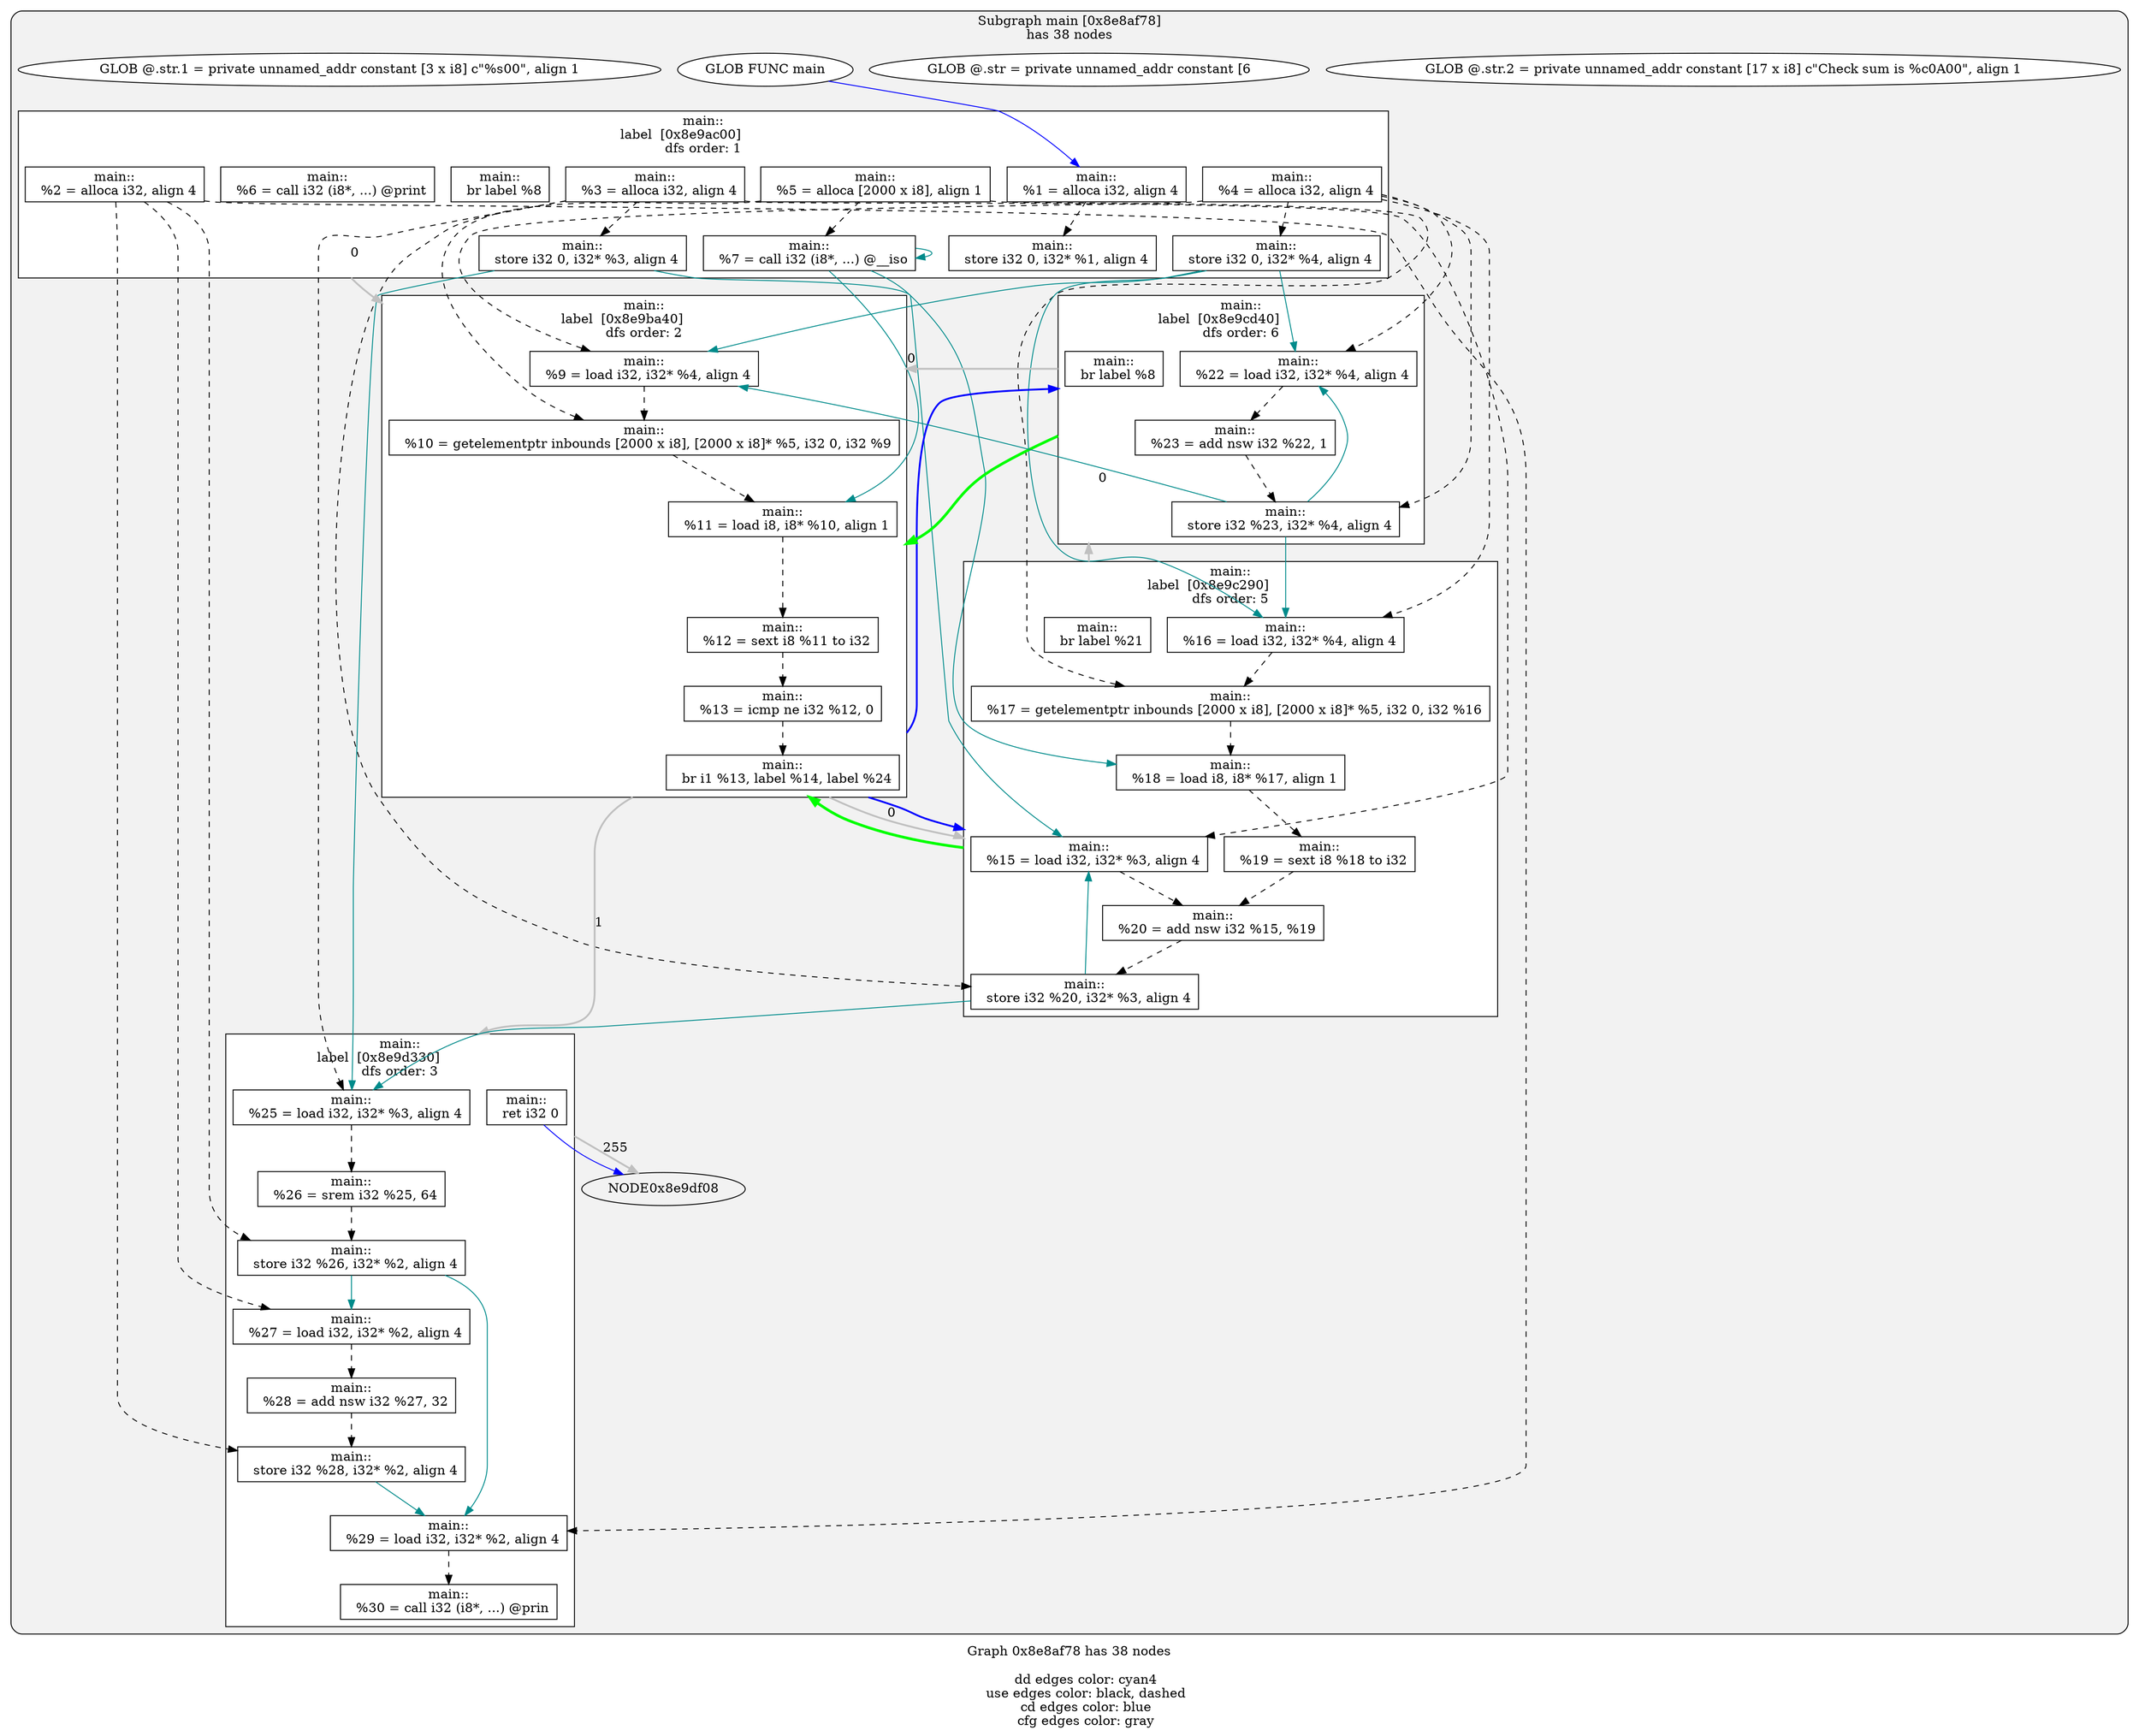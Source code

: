 digraph "DependenceGraph" {
	compound=true label="Graph 0x8e8af78 has 38 nodes\n
	dd edges color: cyan4
	use edges color: black, dashed
	cd edges color: blue
	cfg edges color: gray"

	/* subgraph 0x8e8af78 nodes */
	subgraph cluster_0x8e8af78 {
		style="filled, rounded" fillcolor=gray95
		label="Subgraph main [0x8e8af78]\nhas 38 nodes
"
		/* Basic Block main::
label  [0x8e9ac00] */
		subgraph cluster_bb_0x8e9ac00 {
			style=filled fillcolor=white
			label="main::
label  [0x8e9ac00]		\ndfs order: 1"
			NODE0x8e9ad10 [shape=rect label="0x8e8f9f4"]
			NODE0x8e9ae10 [shape=rect label="0x8e8fd2c"]
			NODE0x8e9af40 [shape=rect label="0x8e8bc1c"]
			NODE0x8e9b070 [shape=rect label="0x8e90174"]
			NODE0x8e9b1a0 [shape=rect label="0x8e901ac"]
			NODE0x8e9b2d0 [shape=rect label="0x8e901f0"]
			NODE0x8e9b400 [shape=rect label="0x8e90230"]
			NODE0x8e9b530 [shape=rect label="0x8e90270"]
			NODE0x8e9b678 [shape=rect label="0x8e902c4"]
			NODE0x8e9b7c0 [shape=rect label="0x8e90308"]
			NODE0x8e9b8f0 [shape=rect label="0x8e92204"]
		} /* cluster_bb_0x8e9ac00 */

		/* Basic Block main::
label  [0x8e9ba40] */
		subgraph cluster_bb_0x8e9ba40 {
			style=filled fillcolor=white
			label="main::
label  [0x8e9ba40]		\ndfs order: 2"
			NODE0x8e9bb50 [shape=rect label="0x8e9033c"]
			NODE0x8e9bc80 [shape=rect label="0x8e9038c"]
			NODE0x8e9bdb0 [shape=rect label="0x8e903c4"]
			NODE0x8e9bee0 [shape=rect label="0x8e903fc"]
			NODE0x8e9c010 [shape=rect label="0x8e90438"]
			NODE0x8e9c140 [shape=rect label="0x8e90484"]
		} /* cluster_bb_0x8e9ba40 */

		/* Basic Block main::
label  [0x8e9c290] */
		subgraph cluster_bb_0x8e9c290 {
			style=filled fillcolor=white
			label="main::
label  [0x8e9c290]		\ndfs order: 5"
			NODE0x8e9c3a0 [shape=rect label="0x8e904b4"]
			NODE0x8e9c4d0 [shape=rect label="0x8e904ec"]
			NODE0x8e9c600 [shape=rect label="0x8e9053c"]
			NODE0x8e9c730 [shape=rect label="0x8e90574"]
			NODE0x8e9c860 [shape=rect label="0x8e8f974"]
			NODE0x8e9c990 [shape=rect label="0x8e8f9b0"]
			NODE0x8e9cac0 [shape=rect label="0x8e8fcb0"]
			NODE0x8e9cbf0 [shape=rect label="0x8e8fce4"]
		} /* cluster_bb_0x8e9c290 */

		/* Basic Block main::
label  [0x8e9cd40] */
		subgraph cluster_bb_0x8e9cd40 {
			style=filled fillcolor=white
			label="main::
label  [0x8e9cd40]		\ndfs order: 6"
			NODE0x8e9ce50 [shape=rect label="0x8e905ac"]
			NODE0x8e9cf80 [shape=rect label="0x8e905f0"]
			NODE0x8e9d0b0 [shape=rect label="0x8e90630"]
			NODE0x8e9d1e0 [shape=rect label="0x8e90664"]
		} /* cluster_bb_0x8e9cd40 */

		/* Basic Block main::
label  [0x8e9d330] */
		subgraph cluster_bb_0x8e9d330 {
			style=filled fillcolor=white
			label="main::
label  [0x8e9d330]		\ndfs order: 3"
			NODE0x8e9d440 [shape=rect label="0x8e90694"]
			NODE0x8e9d570 [shape=rect label="0x8e906d8"]
			NODE0x8e9d6a0 [shape=rect label="0x8e90718"]
			NODE0x8e9d7d0 [shape=rect label="0x8e9074c"]
			NODE0x8e9d900 [shape=rect label="0x8e8e2b8"]
			NODE0x8e9da30 [shape=rect label="0x8e8e2f8"]
			NODE0x8e9db60 [shape=rect label="0x8e8e32c"]
			NODE0x8e9dc90 [shape=rect label="0x8e8e37c"]
			NODE0x8e9ddd8 [shape=rect label="0x8e90784"]
		} /* cluster_bb_0x8e9d330 */

	NODE0x8e9b8f0 -> NODE0x8e9bb50 [penwidth=2 label="0"  ltail=cluster_bb_0x8e9ac00  lhead=cluster_bb_0x8e9ba40  color="gray"]
	NODE0x8e9c140 -> NODE0x8e9c3a0 [penwidth=2 label="0"  ltail=cluster_bb_0x8e9ba40  lhead=cluster_bb_0x8e9c290  color="gray"]
	NODE0x8e9c140 -> NODE0x8e9d440 [penwidth=2 label="1"  ltail=cluster_bb_0x8e9ba40  lhead=cluster_bb_0x8e9d330  color="gray"]
	NODE0x8e9c140 -> NODE0x8e9c3a0 [penwidth=2 color=blue  ltail=cluster_bb_0x8e9ba40  lhead=cluster_bb_0x8e9c290]
	NODE0x8e9c140 -> NODE0x8e9ce50 [penwidth=2 color=blue  ltail=cluster_bb_0x8e9ba40  lhead=cluster_bb_0x8e9cd40]
	NODE0x8e9cbf0 -> NODE0x8e9ce50 [penwidth=2 label="0"  ltail=cluster_bb_0x8e9c290  lhead=cluster_bb_0x8e9cd40  color="gray"]
	/* post-dominance frontiers */
NODE0x8e9c3a0 -> NODE0x8e9c140 [penwidth=3 color=green  ltail=cluster_bb_0x8e9c290  lhead=cluster_bb_0x8e9ba40 constraint=false]
	NODE0x8e9d1e0 -> NODE0x8e9bb50 [penwidth=2 label="0"  ltail=cluster_bb_0x8e9cd40  lhead=cluster_bb_0x8e9ba40  color="gray"]
	/* post-dominance frontiers */
NODE0x8e9ce50 -> NODE0x8e9c140 [penwidth=3 color=green  ltail=cluster_bb_0x8e9cd40  lhead=cluster_bb_0x8e9ba40 constraint=false]
	NODE0x8e9ddd8 -> NODE0x8e9df08 [penwidth=2 label="255"  ltail=cluster_bb_0x8e9d330  lhead=cluster_bb_0x8e9e008  color="gray"]
		NODE0x8e9af40 [label="main::
  %3 = alloca i32, align 4" style=filled fillcolor=white]
		/* -- node 0x8e8bc1c
		 * ------------------------------------------- */
		/* DD edges */
		/* USE edges */
		NODE0x8e9af40 -> NODE0x8e9b400 [color="black" rank=max style="dashed"]
		NODE0x8e9af40 -> NODE0x8e9c3a0 [color="black" rank=max style="dashed"]
		NODE0x8e9af40 -> NODE0x8e9cac0 [color="black" rank=max style="dashed"]
		NODE0x8e9af40 -> NODE0x8e9d440 [color="black" rank=max style="dashed"]
		/* CD edges */
		/* ID edges */
		NODE0x8e9d900 [label="main::
  %28 = add nsw i32 %27, 32" style=filled fillcolor=white]
		/* -- node 0x8e8e2b8
		 * ------------------------------------------- */
		/* DD edges */
		/* USE edges */
		NODE0x8e9d900 -> NODE0x8e9da30 [color="black" rank=max style="dashed"]
		/* CD edges */
		/* ID edges */
		NODE0x8e9da30 [label="main::
  store i32 %28, i32* %2, align 4" style=filled fillcolor=white]
		/* -- node 0x8e8e2f8
		 * ------------------------------------------- */
		/* DD edges */
		NODE0x8e9da30 -> NODE0x8e9db60 [color="cyan4" rank=max]
		/* USE edges */
		/* CD edges */
		/* ID edges */
		NODE0x8e9db60 [label="main::
  %29 = load i32, i32* %2, align 4" style=filled fillcolor=white]
		/* -- node 0x8e8e32c
		 * ------------------------------------------- */
		/* DD edges */
		/* USE edges */
		NODE0x8e9db60 -> NODE0x8e9dc90 [color="black" rank=max style="dashed"]
		/* CD edges */
		/* ID edges */
		NODE0x8e9dc90 [label="main::
  %30 = call i32 (i8*, ...) @prin" style=filled fillcolor=white]
		/* -- node 0x8e8e37c
		 * ------------------------------------------- */
		/* DD edges */
		/* USE edges */
		/* CD edges */
		/* ID edges */
		NODE0x8e9c860 [label="main::
  %19 = sext i8 %18 to i32" style=filled fillcolor=white]
		/* -- node 0x8e8f974
		 * ------------------------------------------- */
		/* DD edges */
		/* USE edges */
		NODE0x8e9c860 -> NODE0x8e9c990 [color="black" rank=max style="dashed"]
		/* CD edges */
		/* ID edges */
		NODE0x8e9c990 [label="main::
  %20 = add nsw i32 %15, %19" style=filled fillcolor=white]
		/* -- node 0x8e8f9b0
		 * ------------------------------------------- */
		/* DD edges */
		/* USE edges */
		NODE0x8e9c990 -> NODE0x8e9cac0 [color="black" rank=max style="dashed"]
		/* CD edges */
		/* ID edges */
		NODE0x8e9ad10 [label="main::
  %1 = alloca i32, align 4" style=filled fillcolor=white]
		/* -- node 0x8e8f9f4
		 * ------------------------------------------- */
		/* DD edges */
		/* USE edges */
		NODE0x8e9ad10 -> NODE0x8e9b2d0 [color="black" rank=max style="dashed"]
		/* CD edges */
		/* ID edges */
		NODE0x8e9cac0 [label="main::
  store i32 %20, i32* %3, align 4" style=filled fillcolor=white]
		/* -- node 0x8e8fcb0
		 * ------------------------------------------- */
		/* DD edges */
		NODE0x8e9cac0 -> NODE0x8e9c3a0 [color="cyan4" rank=max]
		NODE0x8e9cac0 -> NODE0x8e9d440 [color="cyan4" rank=max]
		/* USE edges */
		/* CD edges */
		/* ID edges */
		NODE0x8e9cbf0 [label="main::
  br label %21" style=filled fillcolor=white]
		/* -- node 0x8e8fce4
		 * ------------------------------------------- */
		/* DD edges */
		/* USE edges */
		/* CD edges */
		/* ID edges */
		NODE0x8e9ae10 [label="main::
  %2 = alloca i32, align 4" style=filled fillcolor=white]
		/* -- node 0x8e8fd2c
		 * ------------------------------------------- */
		/* DD edges */
		/* USE edges */
		NODE0x8e9ae10 -> NODE0x8e9d6a0 [color="black" rank=max style="dashed"]
		NODE0x8e9ae10 -> NODE0x8e9d7d0 [color="black" rank=max style="dashed"]
		NODE0x8e9ae10 -> NODE0x8e9da30 [color="black" rank=max style="dashed"]
		NODE0x8e9ae10 -> NODE0x8e9db60 [color="black" rank=max style="dashed"]
		/* CD edges */
		/* ID edges */
		NODE0x8e9b070 [label="main::
  %4 = alloca i32, align 4" style=filled fillcolor=white]
		/* -- node 0x8e90174
		 * ------------------------------------------- */
		/* DD edges */
		/* USE edges */
		NODE0x8e9b070 -> NODE0x8e9b7c0 [color="black" rank=max style="dashed"]
		NODE0x8e9b070 -> NODE0x8e9bb50 [color="black" rank=max style="dashed"]
		NODE0x8e9b070 -> NODE0x8e9c4d0 [color="black" rank=max style="dashed"]
		NODE0x8e9b070 -> NODE0x8e9ce50 [color="black" rank=max style="dashed"]
		NODE0x8e9b070 -> NODE0x8e9d0b0 [color="black" rank=max style="dashed"]
		/* CD edges */
		/* ID edges */
		NODE0x8e9b1a0 [label="main::
  %5 = alloca [2000 x i8], align 1" style=filled fillcolor=white]
		/* -- node 0x8e901ac
		 * ------------------------------------------- */
		/* DD edges */
		/* USE edges */
		NODE0x8e9b1a0 -> NODE0x8e9b678 [color="black" rank=max style="dashed"]
		NODE0x8e9b1a0 -> NODE0x8e9bc80 [color="black" rank=max style="dashed"]
		NODE0x8e9b1a0 -> NODE0x8e9c600 [color="black" rank=max style="dashed"]
		/* CD edges */
		/* ID edges */
		NODE0x8e9b2d0 [label="main::
  store i32 0, i32* %1, align 4" style=filled fillcolor=white]
		/* -- node 0x8e901f0
		 * ------------------------------------------- */
		/* DD edges */
		/* USE edges */
		/* CD edges */
		/* ID edges */
		NODE0x8e9b400 [label="main::
  store i32 0, i32* %3, align 4" style=filled fillcolor=white]
		/* -- node 0x8e90230
		 * ------------------------------------------- */
		/* DD edges */
		NODE0x8e9b400 -> NODE0x8e9c3a0 [color="cyan4" rank=max]
		NODE0x8e9b400 -> NODE0x8e9d440 [color="cyan4" rank=max]
		/* USE edges */
		/* CD edges */
		/* ID edges */
		NODE0x8e9b530 [label="main::
  %6 = call i32 (i8*, ...) @print" style=filled fillcolor=white]
		/* -- node 0x8e90270
		 * ------------------------------------------- */
		/* DD edges */
		/* USE edges */
		/* CD edges */
		/* ID edges */
		NODE0x8e9b678 [label="main::
  %7 = call i32 (i8*, ...) @__iso" style=filled fillcolor=white]
		/* -- node 0x8e902c4
		 * ------------------------------------------- */
		/* DD edges */
		NODE0x8e9b678 -> NODE0x8e9b678 [color="cyan4" rank=max]
		NODE0x8e9b678 -> NODE0x8e9bdb0 [color="cyan4" rank=max]
		NODE0x8e9b678 -> NODE0x8e9c730 [color="cyan4" rank=max]
		/* USE edges */
		/* CD edges */
		/* ID edges */
		NODE0x8e9b7c0 [label="main::
  store i32 0, i32* %4, align 4" style=filled fillcolor=white]
		/* -- node 0x8e90308
		 * ------------------------------------------- */
		/* DD edges */
		NODE0x8e9b7c0 -> NODE0x8e9bb50 [color="cyan4" rank=max]
		NODE0x8e9b7c0 -> NODE0x8e9c4d0 [color="cyan4" rank=max]
		NODE0x8e9b7c0 -> NODE0x8e9ce50 [color="cyan4" rank=max]
		/* USE edges */
		/* CD edges */
		/* ID edges */
		NODE0x8e9bb50 [label="main::
  %9 = load i32, i32* %4, align 4" style=filled fillcolor=white]
		/* -- node 0x8e9033c
		 * ------------------------------------------- */
		/* DD edges */
		/* USE edges */
		NODE0x8e9bb50 -> NODE0x8e9bc80 [color="black" rank=max style="dashed"]
		/* CD edges */
		/* ID edges */
		NODE0x8e9bc80 [label="main::
  %10 = getelementptr inbounds [2000 x i8], [2000 x i8]* %5, i32 0, i32 %9" style=filled fillcolor=white]
		/* -- node 0x8e9038c
		 * ------------------------------------------- */
		/* DD edges */
		/* USE edges */
		NODE0x8e9bc80 -> NODE0x8e9bdb0 [color="black" rank=max style="dashed"]
		/* CD edges */
		/* ID edges */
		NODE0x8e9bdb0 [label="main::
  %11 = load i8, i8* %10, align 1" style=filled fillcolor=white]
		/* -- node 0x8e903c4
		 * ------------------------------------------- */
		/* DD edges */
		/* USE edges */
		NODE0x8e9bdb0 -> NODE0x8e9bee0 [color="black" rank=max style="dashed"]
		/* CD edges */
		/* ID edges */
		NODE0x8e9bee0 [label="main::
  %12 = sext i8 %11 to i32" style=filled fillcolor=white]
		/* -- node 0x8e903fc
		 * ------------------------------------------- */
		/* DD edges */
		/* USE edges */
		NODE0x8e9bee0 -> NODE0x8e9c010 [color="black" rank=max style="dashed"]
		/* CD edges */
		/* ID edges */
		NODE0x8e9c010 [label="main::
  %13 = icmp ne i32 %12, 0" style=filled fillcolor=white]
		/* -- node 0x8e90438
		 * ------------------------------------------- */
		/* DD edges */
		/* USE edges */
		NODE0x8e9c010 -> NODE0x8e9c140 [color="black" rank=max style="dashed"]
		/* CD edges */
		/* ID edges */
		NODE0x8e9c140 [label="main::
  br i1 %13, label %14, label %24" style=filled fillcolor=white]
		/* -- node 0x8e90484
		 * ------------------------------------------- */
		/* DD edges */
		/* USE edges */
		/* CD edges */
		/* ID edges */
		NODE0x8e9c3a0 [label="main::
  %15 = load i32, i32* %3, align 4" style=filled fillcolor=white]
		/* -- node 0x8e904b4
		 * ------------------------------------------- */
		/* DD edges */
		/* USE edges */
		NODE0x8e9c3a0 -> NODE0x8e9c990 [color="black" rank=max style="dashed"]
		/* CD edges */
		/* ID edges */
		NODE0x8e9c4d0 [label="main::
  %16 = load i32, i32* %4, align 4" style=filled fillcolor=white]
		/* -- node 0x8e904ec
		 * ------------------------------------------- */
		/* DD edges */
		/* USE edges */
		NODE0x8e9c4d0 -> NODE0x8e9c600 [color="black" rank=max style="dashed"]
		/* CD edges */
		/* ID edges */
		NODE0x8e9c600 [label="main::
  %17 = getelementptr inbounds [2000 x i8], [2000 x i8]* %5, i32 0, i32 %16" style=filled fillcolor=white]
		/* -- node 0x8e9053c
		 * ------------------------------------------- */
		/* DD edges */
		/* USE edges */
		NODE0x8e9c600 -> NODE0x8e9c730 [color="black" rank=max style="dashed"]
		/* CD edges */
		/* ID edges */
		NODE0x8e9c730 [label="main::
  %18 = load i8, i8* %17, align 1" style=filled fillcolor=white]
		/* -- node 0x8e90574
		 * ------------------------------------------- */
		/* DD edges */
		/* USE edges */
		NODE0x8e9c730 -> NODE0x8e9c860 [color="black" rank=max style="dashed"]
		/* CD edges */
		/* ID edges */
		NODE0x8e9ce50 [label="main::
  %22 = load i32, i32* %4, align 4" style=filled fillcolor=white]
		/* -- node 0x8e905ac
		 * ------------------------------------------- */
		/* DD edges */
		/* USE edges */
		NODE0x8e9ce50 -> NODE0x8e9cf80 [color="black" rank=max style="dashed"]
		/* CD edges */
		/* ID edges */
		NODE0x8e9cf80 [label="main::
  %23 = add nsw i32 %22, 1" style=filled fillcolor=white]
		/* -- node 0x8e905f0
		 * ------------------------------------------- */
		/* DD edges */
		/* USE edges */
		NODE0x8e9cf80 -> NODE0x8e9d0b0 [color="black" rank=max style="dashed"]
		/* CD edges */
		/* ID edges */
		NODE0x8e9d0b0 [label="main::
  store i32 %23, i32* %4, align 4" style=filled fillcolor=white]
		/* -- node 0x8e90630
		 * ------------------------------------------- */
		/* DD edges */
		NODE0x8e9d0b0 -> NODE0x8e9bb50 [color="cyan4" rank=max]
		NODE0x8e9d0b0 -> NODE0x8e9c4d0 [color="cyan4" rank=max]
		NODE0x8e9d0b0 -> NODE0x8e9ce50 [color="cyan4" rank=max]
		/* USE edges */
		/* CD edges */
		/* ID edges */
		NODE0x8e9d1e0 [label="main::
  br label %8" style=filled fillcolor=white]
		/* -- node 0x8e90664
		 * ------------------------------------------- */
		/* DD edges */
		/* USE edges */
		/* CD edges */
		/* ID edges */
		NODE0x8e9d440 [label="main::
  %25 = load i32, i32* %3, align 4" style=filled fillcolor=white]
		/* -- node 0x8e90694
		 * ------------------------------------------- */
		/* DD edges */
		/* USE edges */
		NODE0x8e9d440 -> NODE0x8e9d570 [color="black" rank=max style="dashed"]
		/* CD edges */
		/* ID edges */
		NODE0x8e9d570 [label="main::
  %26 = srem i32 %25, 64" style=filled fillcolor=white]
		/* -- node 0x8e906d8
		 * ------------------------------------------- */
		/* DD edges */
		/* USE edges */
		NODE0x8e9d570 -> NODE0x8e9d6a0 [color="black" rank=max style="dashed"]
		/* CD edges */
		/* ID edges */
		NODE0x8e9d6a0 [label="main::
  store i32 %26, i32* %2, align 4" style=filled fillcolor=white]
		/* -- node 0x8e90718
		 * ------------------------------------------- */
		/* DD edges */
		NODE0x8e9d6a0 -> NODE0x8e9d7d0 [color="cyan4" rank=max]
		NODE0x8e9d6a0 -> NODE0x8e9db60 [color="cyan4" rank=max]
		/* USE edges */
		/* CD edges */
		/* ID edges */
		NODE0x8e9d7d0 [label="main::
  %27 = load i32, i32* %2, align 4" style=filled fillcolor=white]
		/* -- node 0x8e9074c
		 * ------------------------------------------- */
		/* DD edges */
		/* USE edges */
		NODE0x8e9d7d0 -> NODE0x8e9d900 [color="black" rank=max style="dashed"]
		/* CD edges */
		/* ID edges */
		NODE0x8e9ddd8 [label="main::
  ret i32 0" style=filled fillcolor=white]
		/* -- node 0x8e90784
		 * ------------------------------------------- */
		/* DD edges */
		/* USE edges */
		/* CD edges */
		NODE0x8e9ddd8 -> NODE0x8e9df08 [color="blue"]
		/* ID edges */
		NODE0x8e9b8f0 [label="main::
  br label %8" style=filled fillcolor=white]
		/* -- node 0x8e92204
		 * ------------------------------------------- */
		/* DD edges */
		/* USE edges */
		/* CD edges */
		/* ID edges */
		NODE0x8e9aa00 [label="GLOB @.str.2 = private unnamed_addr constant [17 x i8] c\"Check sum is %c\0A\00\", align 1" style=filled fillcolor=white]
		/* -- node 0x8e8bac4
		 * ------------------------------------------- */
		/* DD edges */
		/* USE edges */
		/* CD edges */
		/* ID edges */
		NODE0x8e9a800 [label="GLOB @.str = private unnamed_addr constant [6" style=filled fillcolor=white]
		/* -- node 0x8e8bb6c
		 * ------------------------------------------- */
		/* DD edges */
		/* USE edges */
		/* CD edges */
		/* ID edges */
		NODE0x8e9ab00 [label="GLOB FUNC main" style=filled fillcolor=white]
		/* -- node 0x8e8bbc4
		 * ------------------------------------------- */
		/* DD edges */
		/* USE edges */
		/* CD edges */
		NODE0x8e9ab00 -> NODE0x8e9ad10 [color="blue"]
		/* ID edges */
		NODE0x8e9a900 [label="GLOB @.str.1 = private unnamed_addr constant [3 x i8] c\"%s\00\", align 1" style=filled fillcolor=white]
		/* -- node 0x8e8bfec
		 * ------------------------------------------- */
		/* DD edges */
		/* USE edges */
		/* CD edges */
		/* ID edges */
	}
}
